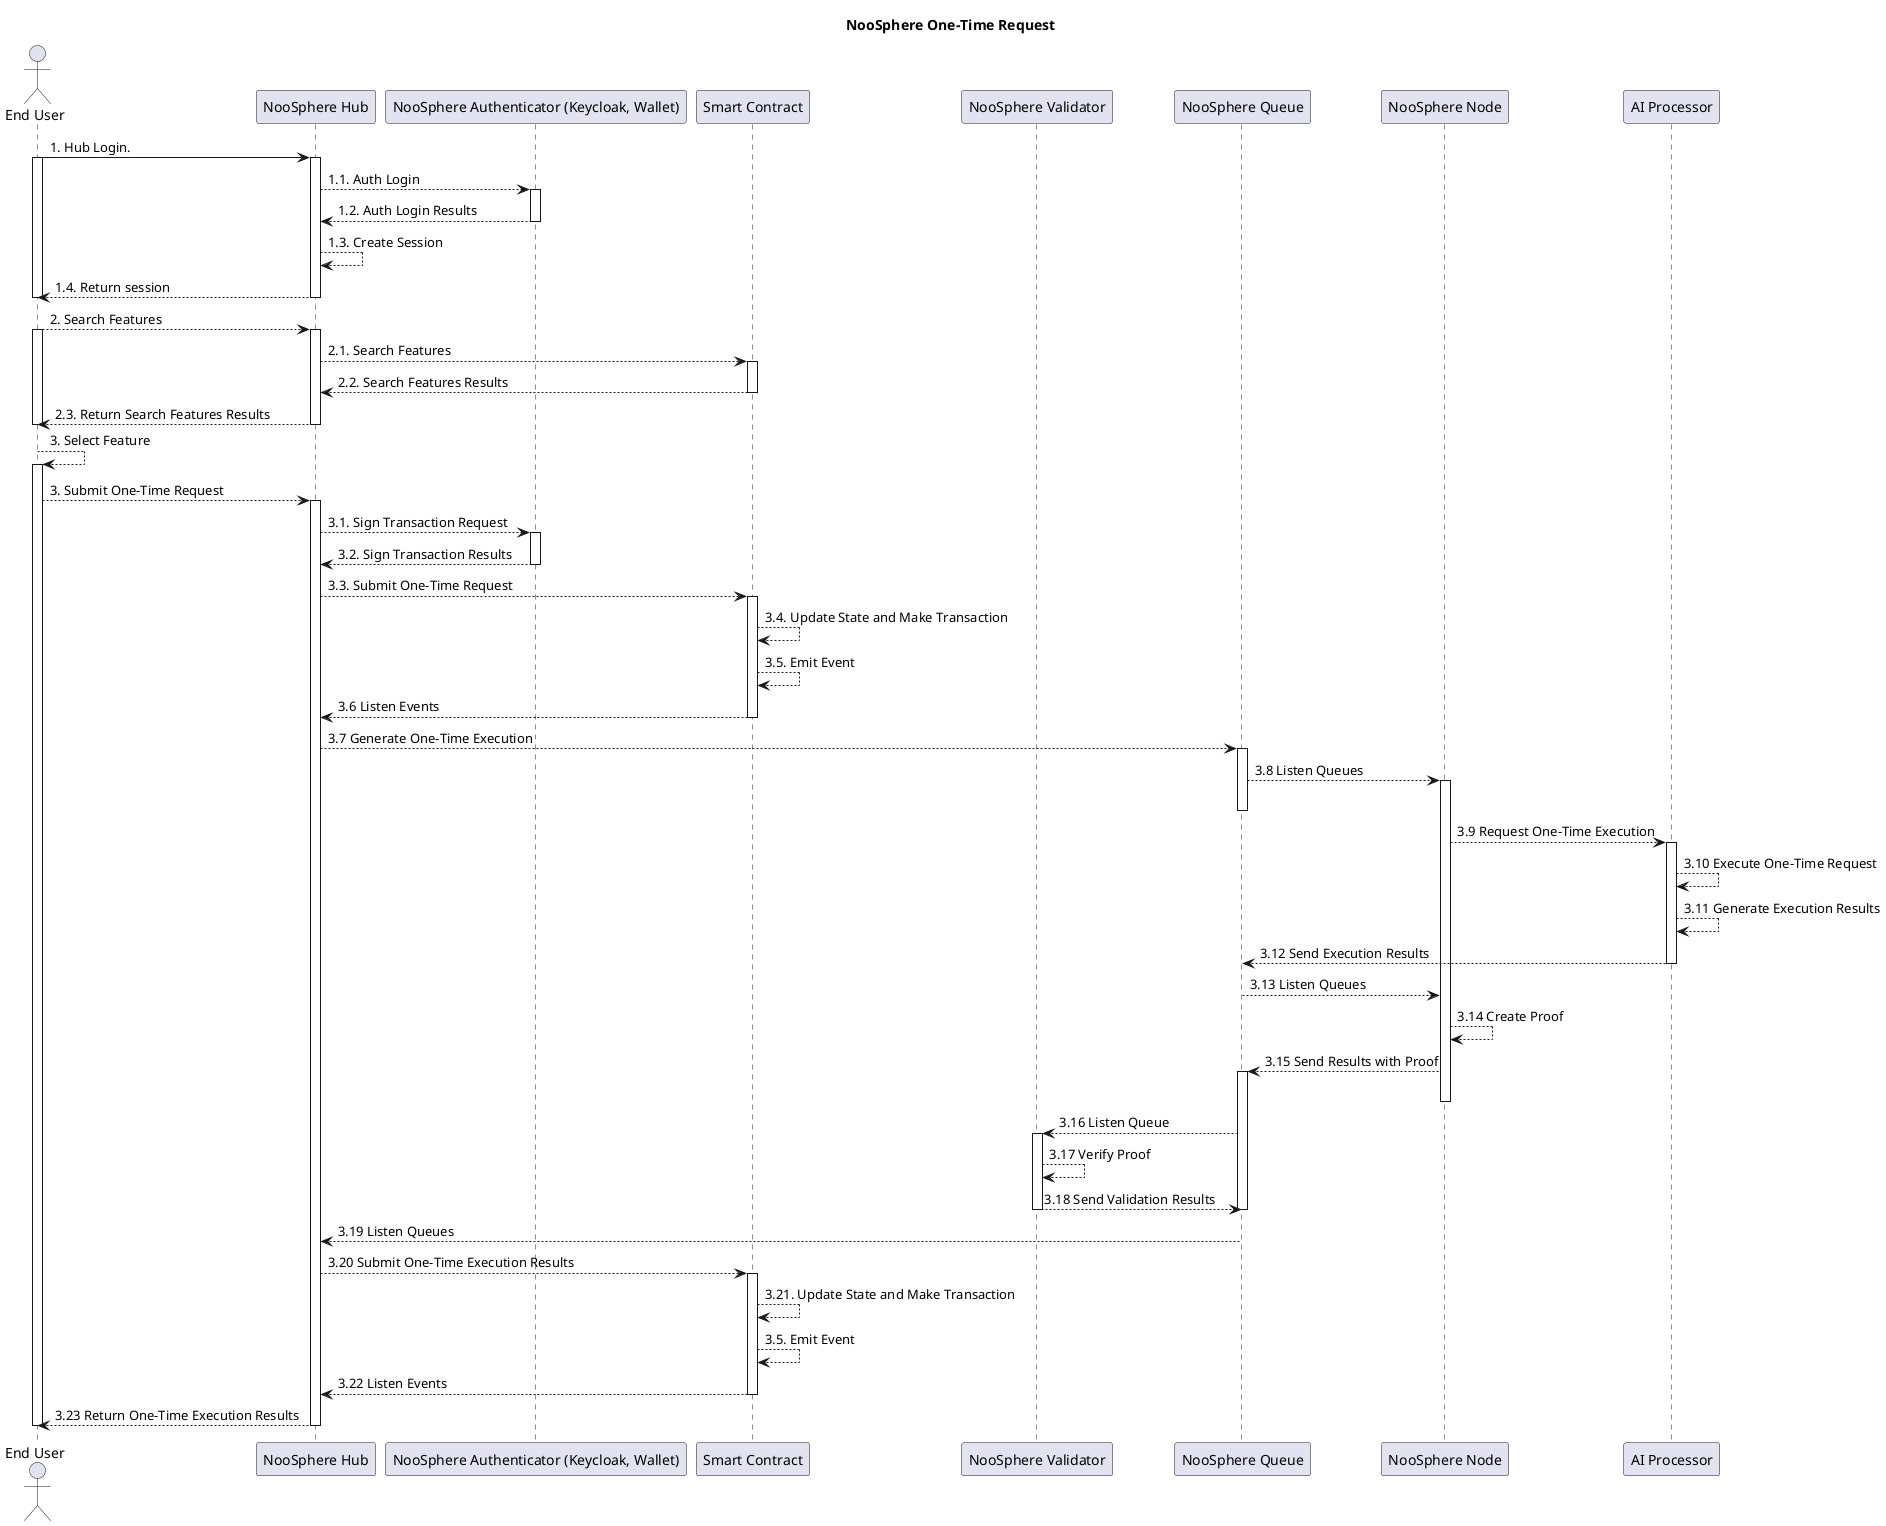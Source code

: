 @startuml

title
NooSphere One-Time Request
end title


actor "End User" as User
participant "NooSphere Hub" as Hub
participant "NooSphere Authenticator (Keycloak, Wallet)" as Auth
participant "Smart Contract" as Contract
participant "NooSphere Validator" as Validator
participant "NooSphere Queue" as Queue
participant "NooSphere Node" as Node
participant "AI Processor" as AI


User -> Hub ++: 1. Hub Login.
User++
Hub --> Auth ++: 1.1. Auth Login
Auth--> Hub : 1.2. Auth Login Results
deactivate Auth
Hub --> Hub: 1.3. Create Session
Hub --> User: 1.4. Return session
deactivate User
deactivate Hub


User --> Hub++: 2. Search Features
User++
Hub --> Contract++: 2.1. Search Features
Contract --> Hub: 2.2. Search Features Results
deactivate Contract
Hub --> User: 2.3. Return Search Features Results
deactivate User
deactivate Hub


User --> User++: 3. Select Feature
User --> Hub++: 3. Submit One-Time Request
Hub --> Auth++: 3.1. Sign Transaction Request
Auth --> Hub: 3.2. Sign Transaction Results
deactivate Auth
Hub --> Contract++: 3.3. Submit One-Time Request
Contract --> Contract: 3.4. Update State and Make Transaction
Contract --> Contract: 3.5. Emit Event
Contract --> Hub: 3.6 Listen Events
deactivate Contract
Hub --> Queue++: 3.7 Generate One-Time Execution
Queue --> Node++: 3.8 Listen Queues
deactivate Queue
Node --> AI++: 3.9 Request One-Time Execution
AI --> AI: 3.10 Execute One-Time Request
AI --> AI: 3.11 Generate Execution Results
AI --> Queue: 3.12 Send Execution Results
deactivate AI
Queue --> Node: 3.13 Listen Queues
Node --> Node: 3.14 Create Proof
Node --> Queue++: 3.15 Send Results with Proof
deactivate Node

Queue --> Validator++: 3.16 Listen Queue
Validator --> Validator: 3.17 Verify Proof
Validator --> Queue: 3.18 Send Validation Results
deactivate Validator
deactivate Queue

Queue --> Hub: 3.19 Listen Queues
Hub --> Contract++: 3.20 Submit One-Time Execution Results
Contract --> Contract: 3.21. Update State and Make Transaction
Contract --> Contract: 3.5. Emit Event
Contract --> Hub: 3.22 Listen Events
deactivate Contract
Hub --> User: 3.23 Return One-Time Execution Results

deactivate Contract
deactivate User
deactivate Hub



@enduml